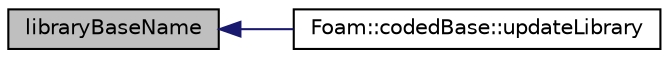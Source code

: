 digraph "libraryBaseName"
{
  bgcolor="transparent";
  edge [fontname="Helvetica",fontsize="10",labelfontname="Helvetica",labelfontsize="10"];
  node [fontname="Helvetica",fontsize="10",shape=record];
  rankdir="LR";
  Node1 [label="libraryBaseName",height=0.2,width=0.4,color="black", fillcolor="grey75", style="filled", fontcolor="black"];
  Node1 -> Node2 [dir="back",color="midnightblue",fontsize="10",style="solid",fontname="Helvetica"];
  Node2 [label="Foam::codedBase::updateLibrary",height=0.2,width=0.4,color="black",URL="$a00294.html#a259571a888517362f8b9a9a344c0a579",tooltip="Update library as required. "];
}
